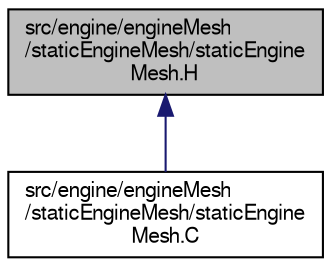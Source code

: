 digraph "src/engine/engineMesh/staticEngineMesh/staticEngineMesh.H"
{
  bgcolor="transparent";
  edge [fontname="FreeSans",fontsize="10",labelfontname="FreeSans",labelfontsize="10"];
  node [fontname="FreeSans",fontsize="10",shape=record];
  Node291 [label="src/engine/engineMesh\l/staticEngineMesh/staticEngine\lMesh.H",height=0.2,width=0.4,color="black", fillcolor="grey75", style="filled", fontcolor="black"];
  Node291 -> Node292 [dir="back",color="midnightblue",fontsize="10",style="solid",fontname="FreeSans"];
  Node292 [label="src/engine/engineMesh\l/staticEngineMesh/staticEngine\lMesh.C",height=0.2,width=0.4,color="black",URL="$a01028.html"];
}

